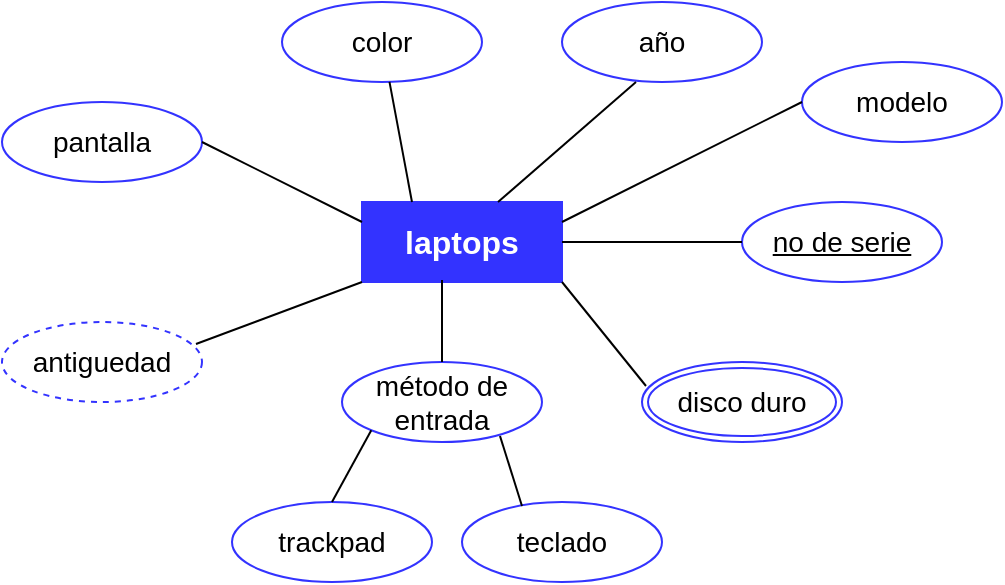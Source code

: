 <mxfile version="14.3.1" type="github"><diagram id="Vf5z4C9U-UtNyk1PmT-j" name="Page-1"><mxGraphModel dx="1364" dy="833" grid="1" gridSize="10" guides="1" tooltips="1" connect="1" arrows="1" fold="1" page="1" pageScale="1" pageWidth="850" pageHeight="1100" math="0" shadow="0"><root><mxCell id="0"/><mxCell id="1" parent="0"/><mxCell id="eOdScZ3cmzguH7OVcyeS-2" value="&lt;font style=&quot;font-size: 16px&quot; color=&quot;#ffffff&quot;&gt;&lt;b&gt;laptops&lt;/b&gt;&lt;/font&gt;" style="whiteSpace=wrap;html=1;align=center;strokeColor=#3333FF;fillColor=#3333FF;" parent="1" vertex="1"><mxGeometry x="390" y="240" width="100" height="40" as="geometry"/></mxCell><mxCell id="eOdScZ3cmzguH7OVcyeS-3" value="&lt;font style=&quot;font-size: 14px&quot;&gt;pantalla&lt;/font&gt;" style="ellipse;whiteSpace=wrap;html=1;align=center;strokeColor=#3333FF;fillColor=#FFFFFF;" parent="1" vertex="1"><mxGeometry x="210" y="190" width="100" height="40" as="geometry"/></mxCell><mxCell id="eOdScZ3cmzguH7OVcyeS-4" value="&lt;font style=&quot;font-size: 14px&quot;&gt;color&lt;/font&gt;" style="ellipse;whiteSpace=wrap;html=1;align=center;strokeColor=#3333FF;fillColor=#FFFFFF;" parent="1" vertex="1"><mxGeometry x="350" y="140" width="100" height="40" as="geometry"/></mxCell><mxCell id="eOdScZ3cmzguH7OVcyeS-5" value="&lt;font style=&quot;font-size: 14px&quot;&gt;año&lt;/font&gt;" style="ellipse;whiteSpace=wrap;html=1;align=center;strokeColor=#3333FF;fillColor=#FFFFFF;" parent="1" vertex="1"><mxGeometry x="490" y="140" width="100" height="40" as="geometry"/></mxCell><mxCell id="eOdScZ3cmzguH7OVcyeS-6" value="&lt;font style=&quot;font-size: 14px&quot;&gt;modelo&lt;/font&gt;" style="ellipse;whiteSpace=wrap;html=1;align=center;strokeColor=#3333FF;fillColor=#FFFFFF;" parent="1" vertex="1"><mxGeometry x="610" y="170" width="100" height="40" as="geometry"/></mxCell><mxCell id="eOdScZ3cmzguH7OVcyeS-8" value="&lt;font style=&quot;font-size: 14px&quot;&gt;no de serie&lt;/font&gt;" style="ellipse;whiteSpace=wrap;html=1;align=center;fontStyle=4;strokeColor=#3333FF;fillColor=#FFFFFF;" parent="1" vertex="1"><mxGeometry x="580" y="240" width="100" height="40" as="geometry"/></mxCell><mxCell id="eOdScZ3cmzguH7OVcyeS-9" value="&lt;font style=&quot;font-size: 14px&quot;&gt;disco duro&lt;/font&gt;" style="ellipse;shape=doubleEllipse;margin=3;whiteSpace=wrap;html=1;align=center;strokeColor=#3333FF;fillColor=#FFFFFF;" parent="1" vertex="1"><mxGeometry x="530" y="320" width="100" height="40" as="geometry"/></mxCell><mxCell id="eOdScZ3cmzguH7OVcyeS-10" value="&lt;font style=&quot;font-size: 14px&quot;&gt;método de entrada&lt;/font&gt;" style="ellipse;whiteSpace=wrap;html=1;align=center;strokeColor=#3333FF;fillColor=#FFFFFF;" parent="1" vertex="1"><mxGeometry x="380" y="320" width="100" height="40" as="geometry"/></mxCell><mxCell id="eOdScZ3cmzguH7OVcyeS-11" value="&lt;font style=&quot;font-size: 14px&quot;&gt;trackpad&lt;/font&gt;" style="ellipse;whiteSpace=wrap;html=1;align=center;strokeColor=#3333FF;fillColor=#FFFFFF;" parent="1" vertex="1"><mxGeometry x="325" y="390" width="100" height="40" as="geometry"/></mxCell><mxCell id="eOdScZ3cmzguH7OVcyeS-12" value="&lt;font style=&quot;font-size: 14px&quot;&gt;teclado&lt;/font&gt;" style="ellipse;whiteSpace=wrap;html=1;align=center;strokeColor=#3333FF;fillColor=#FFFFFF;" parent="1" vertex="1"><mxGeometry x="440" y="390" width="100" height="40" as="geometry"/></mxCell><mxCell id="eOdScZ3cmzguH7OVcyeS-13" value="&lt;font style=&quot;font-size: 14px&quot;&gt;antiguedad&lt;/font&gt;" style="ellipse;whiteSpace=wrap;html=1;align=center;dashed=1;strokeColor=#3333FF;fillColor=#FFFFFF;" parent="1" vertex="1"><mxGeometry x="210" y="300" width="100" height="40" as="geometry"/></mxCell><mxCell id="eOdScZ3cmzguH7OVcyeS-14" value="" style="endArrow=none;html=1;rounded=0;entryX=0;entryY=1;entryDx=0;entryDy=0;exitX=0.97;exitY=0.275;exitDx=0;exitDy=0;exitPerimeter=0;" parent="1" source="eOdScZ3cmzguH7OVcyeS-13" target="eOdScZ3cmzguH7OVcyeS-2" edge="1"><mxGeometry relative="1" as="geometry"><mxPoint x="210" y="310" as="sourcePoint"/><mxPoint x="370" y="310" as="targetPoint"/></mxGeometry></mxCell><mxCell id="eOdScZ3cmzguH7OVcyeS-15" value="" style="endArrow=none;html=1;rounded=0;entryX=0;entryY=0.25;entryDx=0;entryDy=0;exitX=1;exitY=0.5;exitDx=0;exitDy=0;" parent="1" source="eOdScZ3cmzguH7OVcyeS-3" target="eOdScZ3cmzguH7OVcyeS-2" edge="1"><mxGeometry relative="1" as="geometry"><mxPoint x="317" y="321" as="sourcePoint"/><mxPoint x="400" y="290" as="targetPoint"/></mxGeometry></mxCell><mxCell id="eOdScZ3cmzguH7OVcyeS-16" value="" style="endArrow=none;html=1;rounded=0;entryX=0.25;entryY=0;entryDx=0;entryDy=0;" parent="1" source="eOdScZ3cmzguH7OVcyeS-4" target="eOdScZ3cmzguH7OVcyeS-2" edge="1"><mxGeometry relative="1" as="geometry"><mxPoint x="320" y="220" as="sourcePoint"/><mxPoint x="400" y="260" as="targetPoint"/></mxGeometry></mxCell><mxCell id="eOdScZ3cmzguH7OVcyeS-17" value="" style="endArrow=none;html=1;rounded=0;entryX=0.68;entryY=0;entryDx=0;entryDy=0;exitX=0.37;exitY=1;exitDx=0;exitDy=0;exitPerimeter=0;entryPerimeter=0;" parent="1" source="eOdScZ3cmzguH7OVcyeS-5" target="eOdScZ3cmzguH7OVcyeS-2" edge="1"><mxGeometry relative="1" as="geometry"><mxPoint x="413.739" y="189.944" as="sourcePoint"/><mxPoint x="425" y="250" as="targetPoint"/></mxGeometry></mxCell><mxCell id="eOdScZ3cmzguH7OVcyeS-18" value="" style="endArrow=none;html=1;rounded=0;entryX=1;entryY=0.25;entryDx=0;entryDy=0;exitX=0;exitY=0.5;exitDx=0;exitDy=0;" parent="1" source="eOdScZ3cmzguH7OVcyeS-6" target="eOdScZ3cmzguH7OVcyeS-2" edge="1"><mxGeometry relative="1" as="geometry"><mxPoint x="537" y="190" as="sourcePoint"/><mxPoint x="468" y="250" as="targetPoint"/></mxGeometry></mxCell><mxCell id="eOdScZ3cmzguH7OVcyeS-19" value="" style="endArrow=none;html=1;rounded=0;exitX=0;exitY=0.5;exitDx=0;exitDy=0;" parent="1" source="eOdScZ3cmzguH7OVcyeS-8" edge="1"><mxGeometry relative="1" as="geometry"><mxPoint x="547" y="200" as="sourcePoint"/><mxPoint x="490" y="260" as="targetPoint"/></mxGeometry></mxCell><mxCell id="eOdScZ3cmzguH7OVcyeS-20" value="" style="endArrow=none;html=1;rounded=0;entryX=1;entryY=1;entryDx=0;entryDy=0;exitX=0.02;exitY=0.3;exitDx=0;exitDy=0;exitPerimeter=0;" parent="1" source="eOdScZ3cmzguH7OVcyeS-9" target="eOdScZ3cmzguH7OVcyeS-2" edge="1"><mxGeometry relative="1" as="geometry"><mxPoint x="557" y="210" as="sourcePoint"/><mxPoint x="488" y="270" as="targetPoint"/></mxGeometry></mxCell><mxCell id="eOdScZ3cmzguH7OVcyeS-21" value="" style="endArrow=none;html=1;rounded=0;entryX=0.5;entryY=0;entryDx=0;entryDy=0;exitX=0.4;exitY=0.975;exitDx=0;exitDy=0;exitPerimeter=0;" parent="1" source="eOdScZ3cmzguH7OVcyeS-2" target="eOdScZ3cmzguH7OVcyeS-10" edge="1"><mxGeometry relative="1" as="geometry"><mxPoint x="567" y="220" as="sourcePoint"/><mxPoint x="498" y="280" as="targetPoint"/></mxGeometry></mxCell><mxCell id="eOdScZ3cmzguH7OVcyeS-22" value="" style="endArrow=none;html=1;rounded=0;entryX=0.79;entryY=0.925;entryDx=0;entryDy=0;exitX=0.3;exitY=0.05;exitDx=0;exitDy=0;exitPerimeter=0;entryPerimeter=0;" parent="1" source="eOdScZ3cmzguH7OVcyeS-12" target="eOdScZ3cmzguH7OVcyeS-10" edge="1"><mxGeometry relative="1" as="geometry"><mxPoint x="577" y="230" as="sourcePoint"/><mxPoint x="508" y="290" as="targetPoint"/></mxGeometry></mxCell><mxCell id="eOdScZ3cmzguH7OVcyeS-23" value="" style="endArrow=none;html=1;rounded=0;entryX=0;entryY=1;entryDx=0;entryDy=0;exitX=0.5;exitY=0;exitDx=0;exitDy=0;" parent="1" source="eOdScZ3cmzguH7OVcyeS-11" target="eOdScZ3cmzguH7OVcyeS-10" edge="1"><mxGeometry relative="1" as="geometry"><mxPoint x="480" y="402" as="sourcePoint"/><mxPoint x="469" y="367" as="targetPoint"/></mxGeometry></mxCell></root></mxGraphModel></diagram></mxfile>